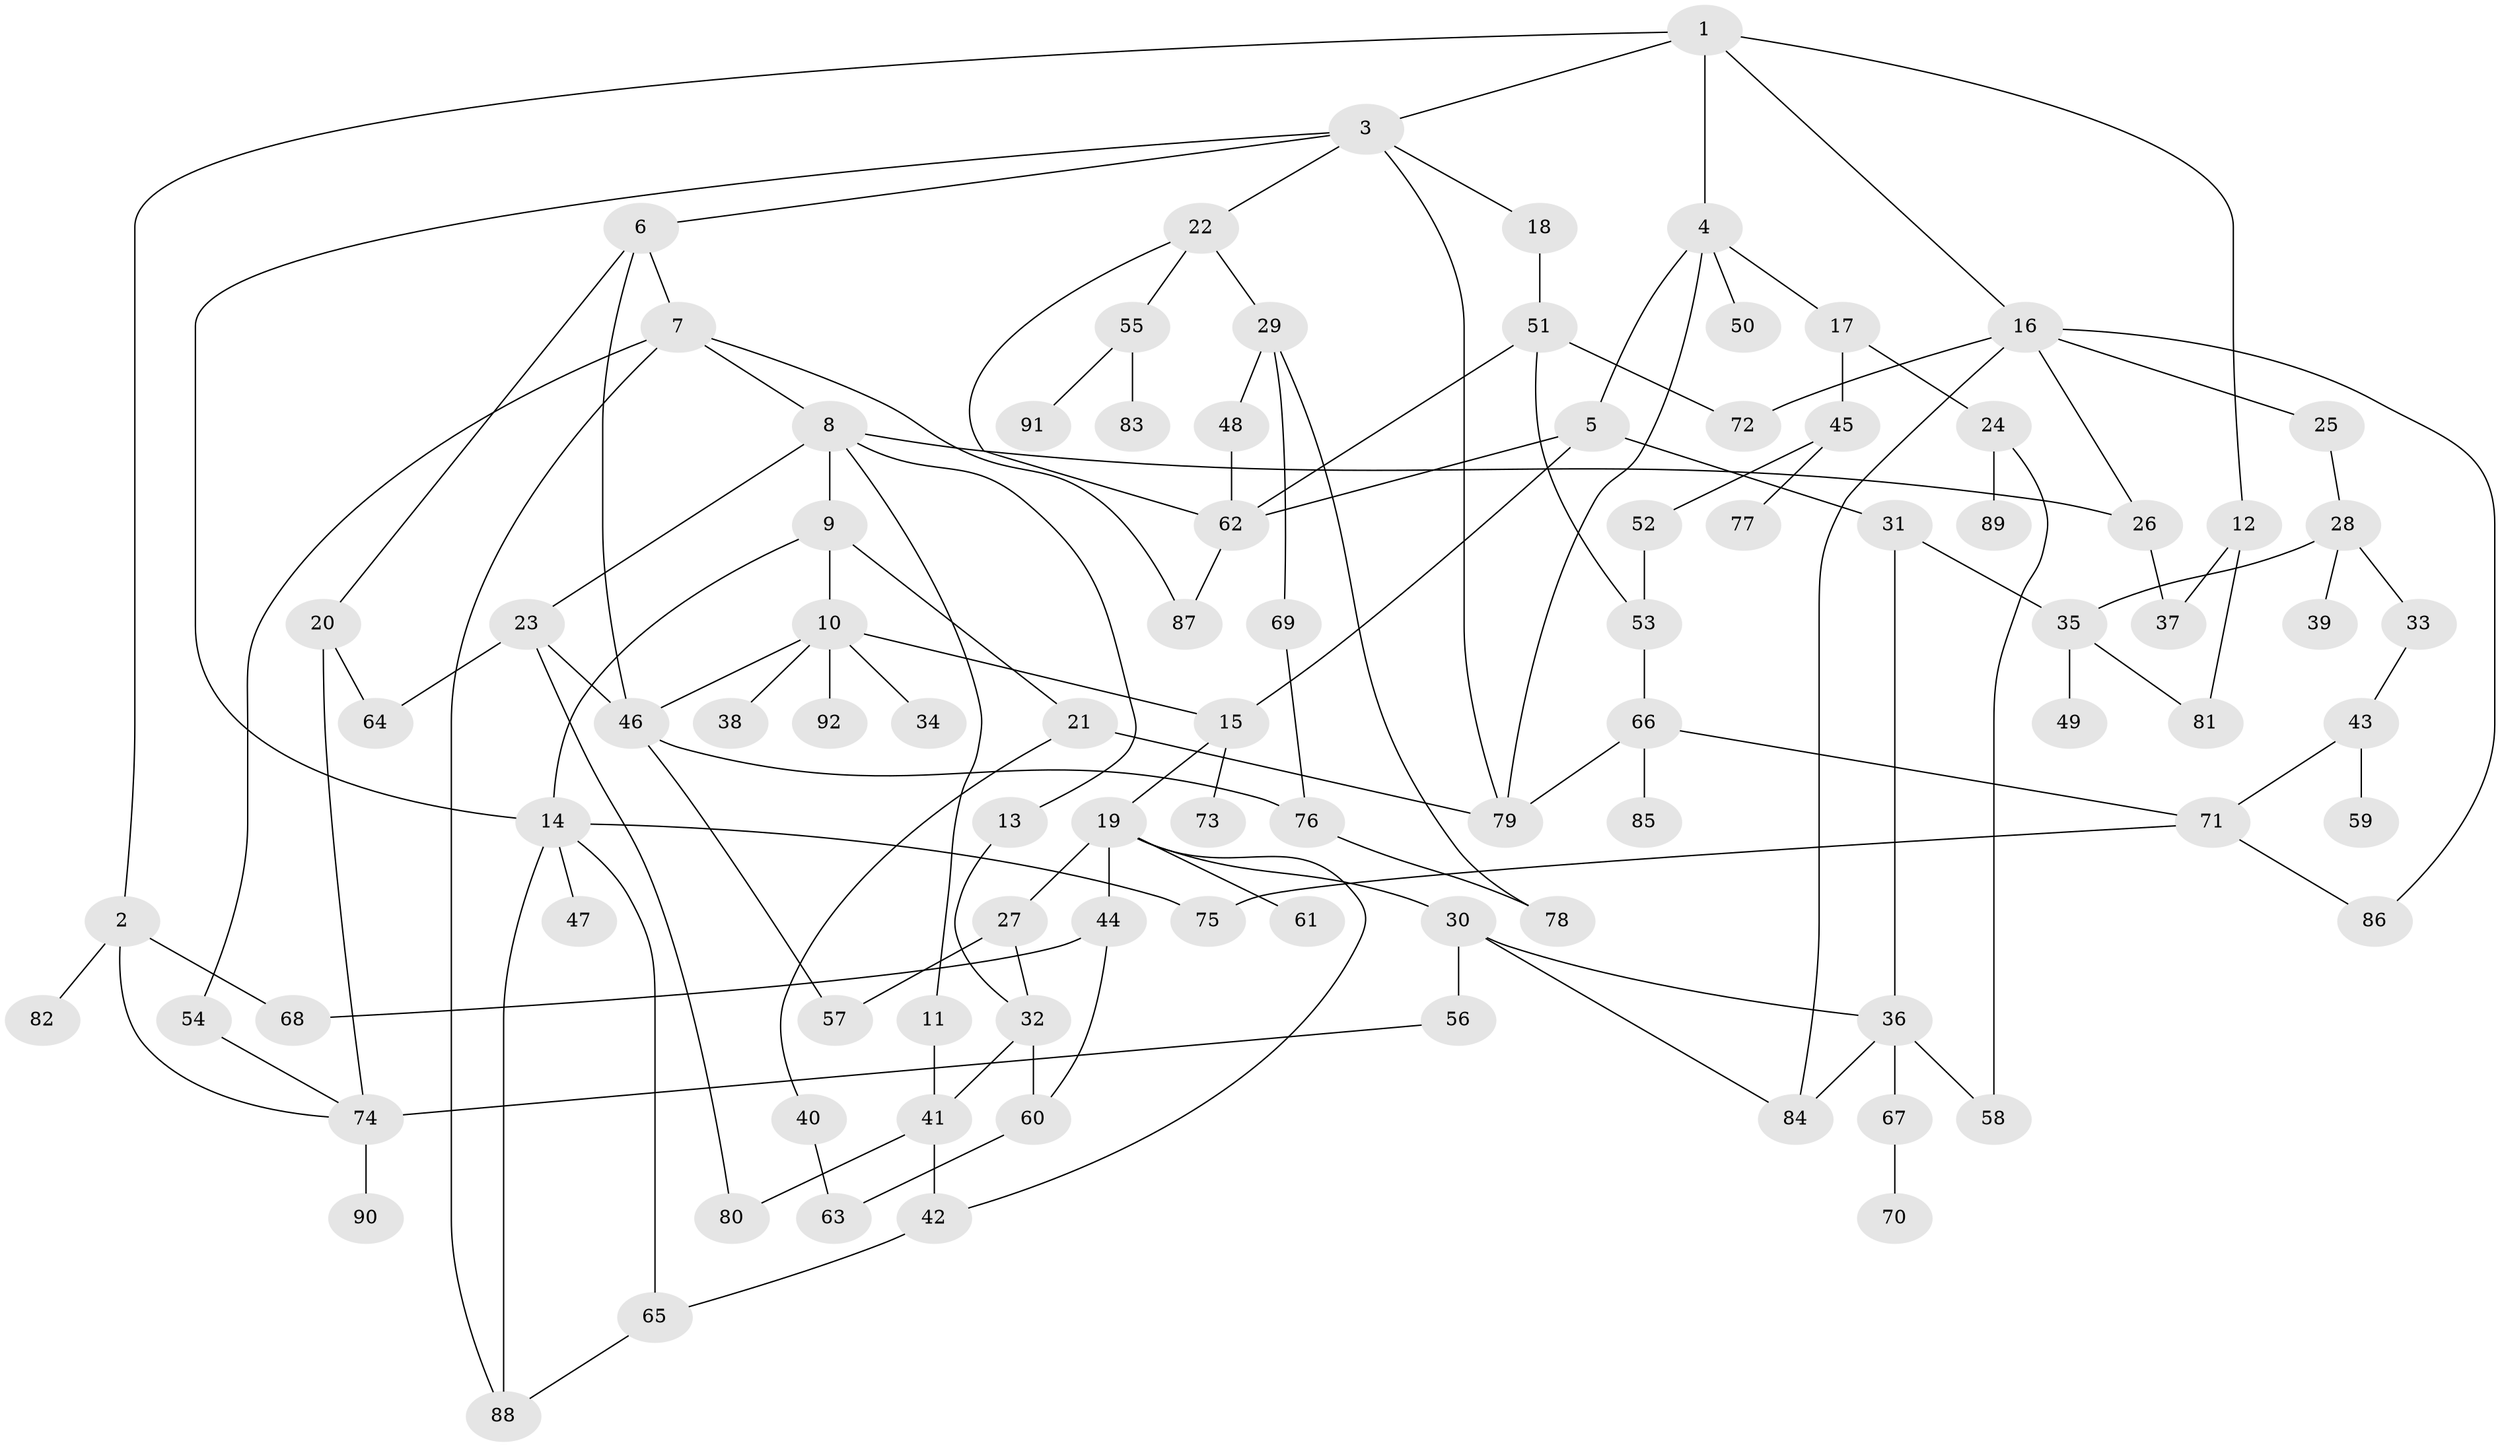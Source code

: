 // Generated by graph-tools (version 1.1) at 2025/10/02/27/25 16:10:52]
// undirected, 92 vertices, 132 edges
graph export_dot {
graph [start="1"]
  node [color=gray90,style=filled];
  1;
  2;
  3;
  4;
  5;
  6;
  7;
  8;
  9;
  10;
  11;
  12;
  13;
  14;
  15;
  16;
  17;
  18;
  19;
  20;
  21;
  22;
  23;
  24;
  25;
  26;
  27;
  28;
  29;
  30;
  31;
  32;
  33;
  34;
  35;
  36;
  37;
  38;
  39;
  40;
  41;
  42;
  43;
  44;
  45;
  46;
  47;
  48;
  49;
  50;
  51;
  52;
  53;
  54;
  55;
  56;
  57;
  58;
  59;
  60;
  61;
  62;
  63;
  64;
  65;
  66;
  67;
  68;
  69;
  70;
  71;
  72;
  73;
  74;
  75;
  76;
  77;
  78;
  79;
  80;
  81;
  82;
  83;
  84;
  85;
  86;
  87;
  88;
  89;
  90;
  91;
  92;
  1 -- 2;
  1 -- 3;
  1 -- 4;
  1 -- 12;
  1 -- 16;
  2 -- 68;
  2 -- 82;
  2 -- 74;
  3 -- 6;
  3 -- 14;
  3 -- 18;
  3 -- 22;
  3 -- 79;
  4 -- 5;
  4 -- 17;
  4 -- 50;
  4 -- 79;
  5 -- 15;
  5 -- 31;
  5 -- 62;
  6 -- 7;
  6 -- 20;
  6 -- 46;
  7 -- 8;
  7 -- 54;
  7 -- 87;
  7 -- 88;
  8 -- 9;
  8 -- 11;
  8 -- 13;
  8 -- 23;
  8 -- 26;
  9 -- 10;
  9 -- 21;
  9 -- 14;
  10 -- 34;
  10 -- 38;
  10 -- 46;
  10 -- 92;
  10 -- 15;
  11 -- 41;
  12 -- 37;
  12 -- 81;
  13 -- 32;
  14 -- 47;
  14 -- 88;
  14 -- 65;
  14 -- 75;
  15 -- 19;
  15 -- 73;
  16 -- 25;
  16 -- 26;
  16 -- 86;
  16 -- 72;
  16 -- 84;
  17 -- 24;
  17 -- 45;
  18 -- 51;
  19 -- 27;
  19 -- 30;
  19 -- 42;
  19 -- 44;
  19 -- 61;
  20 -- 64;
  20 -- 74;
  21 -- 40;
  21 -- 79;
  22 -- 29;
  22 -- 55;
  22 -- 62;
  23 -- 80;
  23 -- 46;
  23 -- 64;
  24 -- 89;
  24 -- 58;
  25 -- 28;
  26 -- 37;
  27 -- 32;
  27 -- 57;
  28 -- 33;
  28 -- 35;
  28 -- 39;
  29 -- 48;
  29 -- 69;
  29 -- 78;
  30 -- 56;
  30 -- 84;
  30 -- 36;
  31 -- 36;
  31 -- 35;
  32 -- 41;
  32 -- 60;
  33 -- 43;
  35 -- 49;
  35 -- 81;
  36 -- 58;
  36 -- 67;
  36 -- 84;
  40 -- 63;
  41 -- 80;
  41 -- 42;
  42 -- 65;
  43 -- 59;
  43 -- 71;
  44 -- 60;
  44 -- 68;
  45 -- 52;
  45 -- 77;
  46 -- 57;
  46 -- 76;
  48 -- 62;
  51 -- 72;
  51 -- 53;
  51 -- 62;
  52 -- 53;
  53 -- 66;
  54 -- 74;
  55 -- 83;
  55 -- 91;
  56 -- 74;
  60 -- 63;
  62 -- 87;
  65 -- 88;
  66 -- 85;
  66 -- 79;
  66 -- 71;
  67 -- 70;
  69 -- 76;
  71 -- 75;
  71 -- 86;
  74 -- 90;
  76 -- 78;
}
